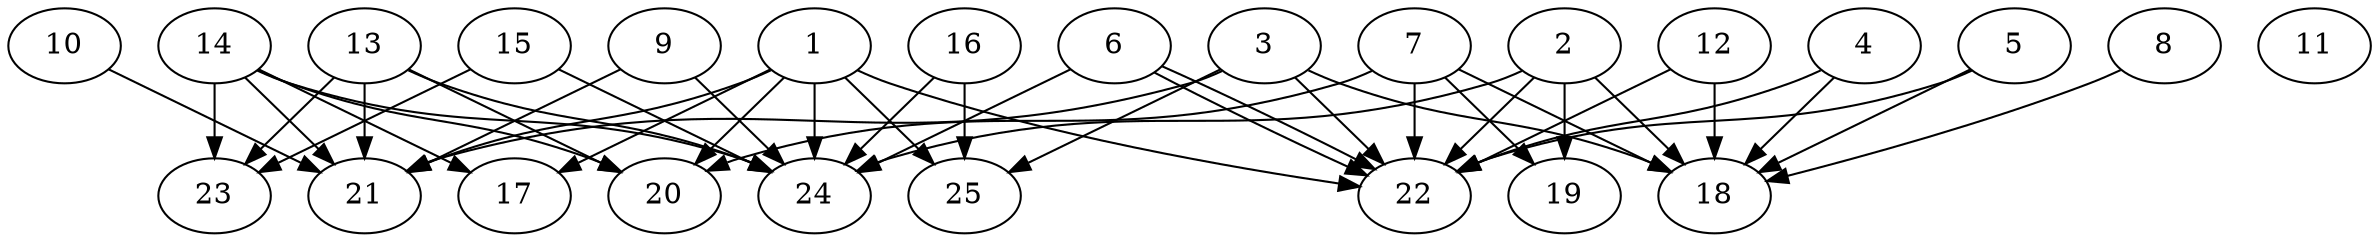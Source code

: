// DAG automatically generated by daggen at Thu Oct  3 14:00:40 2019
// ./daggen --dot -n 25 --ccr 0.3 --fat 0.9 --regular 0.5 --density 0.6 --mindata 5242880 --maxdata 52428800 
digraph G {
  1 [size="74086400", alpha="0.02", expect_size="22225920"] 
  1 -> 17 [size ="22225920"]
  1 -> 20 [size ="22225920"]
  1 -> 21 [size ="22225920"]
  1 -> 22 [size ="22225920"]
  1 -> 24 [size ="22225920"]
  1 -> 25 [size ="22225920"]
  2 [size="165611520", alpha="0.15", expect_size="49683456"] 
  2 -> 18 [size ="49683456"]
  2 -> 19 [size ="49683456"]
  2 -> 22 [size ="49683456"]
  2 -> 24 [size ="49683456"]
  3 [size="48182613", alpha="0.00", expect_size="14454784"] 
  3 -> 18 [size ="14454784"]
  3 -> 21 [size ="14454784"]
  3 -> 22 [size ="14454784"]
  3 -> 25 [size ="14454784"]
  4 [size="119111680", alpha="0.02", expect_size="35733504"] 
  4 -> 18 [size ="35733504"]
  4 -> 22 [size ="35733504"]
  5 [size="126760960", alpha="0.09", expect_size="38028288"] 
  5 -> 18 [size ="38028288"]
  5 -> 22 [size ="38028288"]
  6 [size="82063360", alpha="0.07", expect_size="24619008"] 
  6 -> 22 [size ="24619008"]
  6 -> 22 [size ="24619008"]
  6 -> 24 [size ="24619008"]
  7 [size="149510827", alpha="0.03", expect_size="44853248"] 
  7 -> 18 [size ="44853248"]
  7 -> 19 [size ="44853248"]
  7 -> 20 [size ="44853248"]
  7 -> 22 [size ="44853248"]
  8 [size="101826560", alpha="0.02", expect_size="30547968"] 
  8 -> 18 [size ="30547968"]
  9 [size="155487573", alpha="0.17", expect_size="46646272"] 
  9 -> 21 [size ="46646272"]
  9 -> 24 [size ="46646272"]
  10 [size="153395200", alpha="0.05", expect_size="46018560"] 
  10 -> 21 [size ="46018560"]
  11 [size="86022827", alpha="0.15", expect_size="25806848"] 
  12 [size="99222187", alpha="0.05", expect_size="29766656"] 
  12 -> 18 [size ="29766656"]
  12 -> 22 [size ="29766656"]
  13 [size="62088533", alpha="0.01", expect_size="18626560"] 
  13 -> 20 [size ="18626560"]
  13 -> 21 [size ="18626560"]
  13 -> 23 [size ="18626560"]
  13 -> 24 [size ="18626560"]
  14 [size="64238933", alpha="0.16", expect_size="19271680"] 
  14 -> 17 [size ="19271680"]
  14 -> 20 [size ="19271680"]
  14 -> 21 [size ="19271680"]
  14 -> 23 [size ="19271680"]
  14 -> 24 [size ="19271680"]
  15 [size="79121067", alpha="0.15", expect_size="23736320"] 
  15 -> 23 [size ="23736320"]
  15 -> 24 [size ="23736320"]
  16 [size="149992107", alpha="0.14", expect_size="44997632"] 
  16 -> 24 [size ="44997632"]
  16 -> 25 [size ="44997632"]
  17 [size="49455787", alpha="0.13", expect_size="14836736"] 
  18 [size="71905280", alpha="0.04", expect_size="21571584"] 
  19 [size="85275307", alpha="0.14", expect_size="25582592"] 
  20 [size="62211413", alpha="0.13", expect_size="18663424"] 
  21 [size="102089387", alpha="0.00", expect_size="30626816"] 
  22 [size="66372267", alpha="0.06", expect_size="19911680"] 
  23 [size="108458667", alpha="0.16", expect_size="32537600"] 
  24 [size="114554880", alpha="0.18", expect_size="34366464"] 
  25 [size="85777067", alpha="0.15", expect_size="25733120"] 
}
